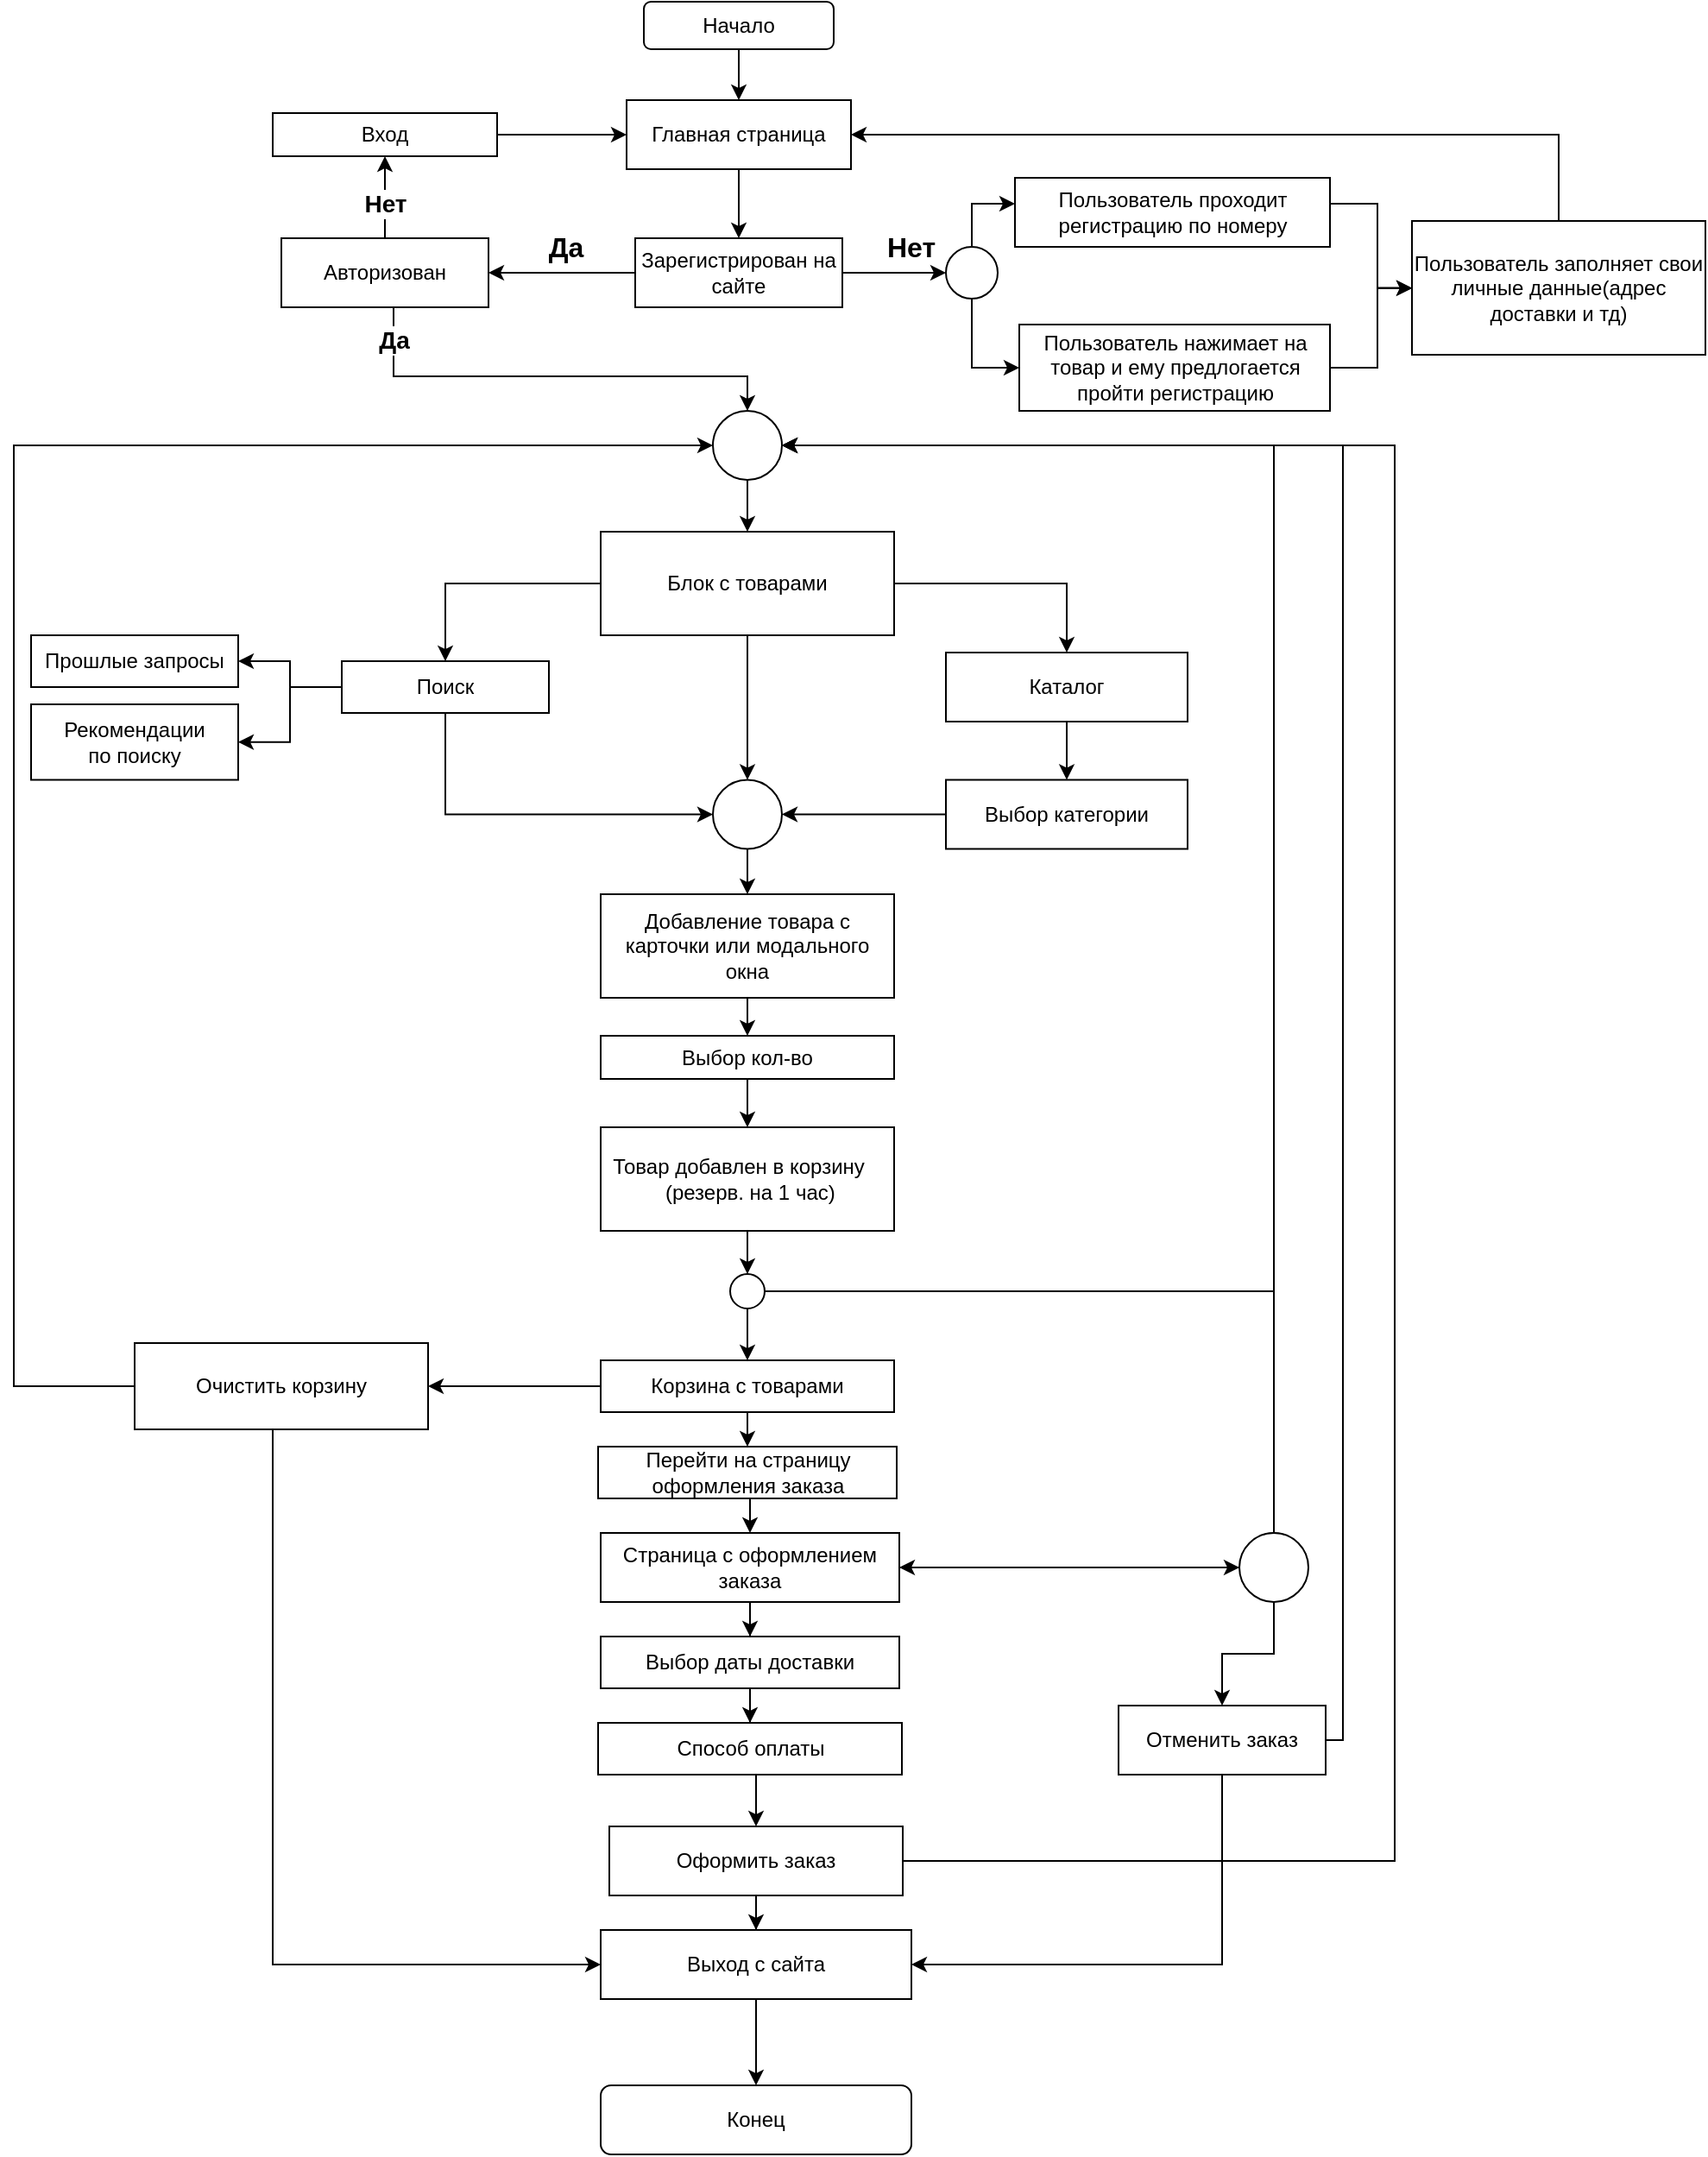 <mxfile version="24.7.13">
  <diagram name="Page-1" id="hRDTYI0J6zpCB6Vyd8kY">
    <mxGraphModel dx="1400" dy="1940" grid="1" gridSize="10" guides="1" tooltips="1" connect="1" arrows="1" fold="1" page="1" pageScale="1" pageWidth="827" pageHeight="1169" math="0" shadow="0">
      <root>
        <mxCell id="0" />
        <mxCell id="1" parent="0" />
        <mxCell id="s7We-BM_-VMpIxA_GMsC-103" value="" style="edgeStyle=orthogonalEdgeStyle;rounded=0;orthogonalLoop=1;jettySize=auto;html=1;" edge="1" parent="1" source="s7We-BM_-VMpIxA_GMsC-2" target="s7We-BM_-VMpIxA_GMsC-90">
          <mxGeometry relative="1" as="geometry" />
        </mxCell>
        <mxCell id="s7We-BM_-VMpIxA_GMsC-2" value="Главная страница" style="rounded=0;whiteSpace=wrap;html=1;" vertex="1" parent="1">
          <mxGeometry x="375" y="30" width="130" height="40" as="geometry" />
        </mxCell>
        <mxCell id="s7We-BM_-VMpIxA_GMsC-131" value="" style="edgeStyle=orthogonalEdgeStyle;rounded=0;orthogonalLoop=1;jettySize=auto;html=1;" edge="1" parent="1" source="s7We-BM_-VMpIxA_GMsC-9" target="s7We-BM_-VMpIxA_GMsC-13">
          <mxGeometry relative="1" as="geometry">
            <Array as="points">
              <mxPoint x="810" y="90" />
              <mxPoint x="810" y="139" />
            </Array>
          </mxGeometry>
        </mxCell>
        <mxCell id="s7We-BM_-VMpIxA_GMsC-9" value="Пользователь проходит регистрацию по номеру" style="rounded=0;whiteSpace=wrap;html=1;" vertex="1" parent="1">
          <mxGeometry x="600" y="75" width="182.5" height="40" as="geometry" />
        </mxCell>
        <mxCell id="s7We-BM_-VMpIxA_GMsC-126" style="edgeStyle=orthogonalEdgeStyle;rounded=0;orthogonalLoop=1;jettySize=auto;html=1;entryX=0;entryY=0.5;entryDx=0;entryDy=0;" edge="1" parent="1" source="s7We-BM_-VMpIxA_GMsC-10" target="s7We-BM_-VMpIxA_GMsC-13">
          <mxGeometry relative="1" as="geometry">
            <Array as="points">
              <mxPoint x="810" y="185" />
              <mxPoint x="810" y="139" />
            </Array>
          </mxGeometry>
        </mxCell>
        <mxCell id="s7We-BM_-VMpIxA_GMsC-10" value="Пользователь нажимает на товар и ему предлогается пройти регистрацию" style="rounded=0;whiteSpace=wrap;html=1;" vertex="1" parent="1">
          <mxGeometry x="602.5" y="160" width="180" height="50" as="geometry" />
        </mxCell>
        <mxCell id="s7We-BM_-VMpIxA_GMsC-143" style="edgeStyle=orthogonalEdgeStyle;rounded=0;orthogonalLoop=1;jettySize=auto;html=1;entryX=1;entryY=0.5;entryDx=0;entryDy=0;" edge="1" parent="1" source="s7We-BM_-VMpIxA_GMsC-13" target="s7We-BM_-VMpIxA_GMsC-2">
          <mxGeometry relative="1" as="geometry">
            <mxPoint x="850" y="-40" as="targetPoint" />
            <Array as="points">
              <mxPoint x="915" y="50" />
            </Array>
          </mxGeometry>
        </mxCell>
        <mxCell id="s7We-BM_-VMpIxA_GMsC-13" value="Пользователь заполняет свои личные данные(адрес доставки и тд)" style="rounded=0;whiteSpace=wrap;html=1;" vertex="1" parent="1">
          <mxGeometry x="830" y="100" width="170" height="77.5" as="geometry" />
        </mxCell>
        <mxCell id="s7We-BM_-VMpIxA_GMsC-31" value="" style="edgeStyle=orthogonalEdgeStyle;rounded=0;orthogonalLoop=1;jettySize=auto;html=1;" edge="1" parent="1" source="s7We-BM_-VMpIxA_GMsC-17" target="s7We-BM_-VMpIxA_GMsC-30">
          <mxGeometry relative="1" as="geometry" />
        </mxCell>
        <mxCell id="s7We-BM_-VMpIxA_GMsC-33" value="" style="edgeStyle=orthogonalEdgeStyle;rounded=0;orthogonalLoop=1;jettySize=auto;html=1;" edge="1" parent="1" source="s7We-BM_-VMpIxA_GMsC-17" target="s7We-BM_-VMpIxA_GMsC-32">
          <mxGeometry relative="1" as="geometry" />
        </mxCell>
        <mxCell id="s7We-BM_-VMpIxA_GMsC-167" style="edgeStyle=orthogonalEdgeStyle;rounded=0;orthogonalLoop=1;jettySize=auto;html=1;entryX=0.5;entryY=0;entryDx=0;entryDy=0;" edge="1" parent="1" source="s7We-BM_-VMpIxA_GMsC-17" target="s7We-BM_-VMpIxA_GMsC-163">
          <mxGeometry relative="1" as="geometry" />
        </mxCell>
        <mxCell id="s7We-BM_-VMpIxA_GMsC-17" value="Блок с товарами" style="rounded=0;whiteSpace=wrap;html=1;" vertex="1" parent="1">
          <mxGeometry x="360" y="280" width="170" height="60" as="geometry" />
        </mxCell>
        <mxCell id="s7We-BM_-VMpIxA_GMsC-198" style="edgeStyle=orthogonalEdgeStyle;rounded=0;orthogonalLoop=1;jettySize=auto;html=1;exitX=0.5;exitY=1;exitDx=0;exitDy=0;entryX=0.5;entryY=0;entryDx=0;entryDy=0;" edge="1" parent="1" source="s7We-BM_-VMpIxA_GMsC-19" target="s7We-BM_-VMpIxA_GMsC-197">
          <mxGeometry relative="1" as="geometry" />
        </mxCell>
        <mxCell id="s7We-BM_-VMpIxA_GMsC-19" value="Товар добавлен в корзину&amp;nbsp; &amp;nbsp; &amp;nbsp;(резерв. на 1 час)" style="whiteSpace=wrap;html=1;rounded=0;" vertex="1" parent="1">
          <mxGeometry x="360" y="625" width="170" height="60" as="geometry" />
        </mxCell>
        <mxCell id="s7We-BM_-VMpIxA_GMsC-29" value="" style="edgeStyle=orthogonalEdgeStyle;rounded=0;orthogonalLoop=1;jettySize=auto;html=1;" edge="1" parent="1" source="s7We-BM_-VMpIxA_GMsC-24" target="s7We-BM_-VMpIxA_GMsC-28">
          <mxGeometry relative="1" as="geometry">
            <Array as="points">
              <mxPoint x="170" y="1110" />
            </Array>
          </mxGeometry>
        </mxCell>
        <mxCell id="s7We-BM_-VMpIxA_GMsC-179" style="edgeStyle=orthogonalEdgeStyle;rounded=0;orthogonalLoop=1;jettySize=auto;html=1;exitX=0;exitY=0.5;exitDx=0;exitDy=0;entryX=0;entryY=0.5;entryDx=0;entryDy=0;" edge="1" parent="1" source="s7We-BM_-VMpIxA_GMsC-24" target="s7We-BM_-VMpIxA_GMsC-112">
          <mxGeometry relative="1" as="geometry">
            <Array as="points">
              <mxPoint x="20" y="775" />
              <mxPoint x="20" y="230" />
            </Array>
          </mxGeometry>
        </mxCell>
        <mxCell id="s7We-BM_-VMpIxA_GMsC-24" value="Очистить корзину" style="whiteSpace=wrap;html=1;rounded=0;" vertex="1" parent="1">
          <mxGeometry x="90" y="750" width="170" height="50" as="geometry" />
        </mxCell>
        <mxCell id="s7We-BM_-VMpIxA_GMsC-210" style="edgeStyle=orthogonalEdgeStyle;rounded=0;orthogonalLoop=1;jettySize=auto;html=1;entryX=1;entryY=0.5;entryDx=0;entryDy=0;exitX=1;exitY=0.5;exitDx=0;exitDy=0;" edge="1" parent="1" source="s7We-BM_-VMpIxA_GMsC-26" target="s7We-BM_-VMpIxA_GMsC-112">
          <mxGeometry relative="1" as="geometry">
            <mxPoint x="600" y="1055" as="sourcePoint" />
            <mxPoint x="615" y="255" as="targetPoint" />
            <Array as="points">
              <mxPoint x="820" y="1050" />
              <mxPoint x="820" y="230" />
            </Array>
          </mxGeometry>
        </mxCell>
        <mxCell id="s7We-BM_-VMpIxA_GMsC-211" style="edgeStyle=orthogonalEdgeStyle;rounded=0;orthogonalLoop=1;jettySize=auto;html=1;entryX=0.5;entryY=0;entryDx=0;entryDy=0;" edge="1" parent="1" source="s7We-BM_-VMpIxA_GMsC-26" target="s7We-BM_-VMpIxA_GMsC-28">
          <mxGeometry relative="1" as="geometry" />
        </mxCell>
        <mxCell id="s7We-BM_-VMpIxA_GMsC-26" value="Оформить заказ" style="whiteSpace=wrap;html=1;rounded=0;" vertex="1" parent="1">
          <mxGeometry x="365" y="1030" width="170" height="40" as="geometry" />
        </mxCell>
        <mxCell id="s7We-BM_-VMpIxA_GMsC-192" style="edgeStyle=orthogonalEdgeStyle;rounded=0;orthogonalLoop=1;jettySize=auto;html=1;exitX=0.5;exitY=1;exitDx=0;exitDy=0;entryX=0.5;entryY=0;entryDx=0;entryDy=0;" edge="1" parent="1" source="s7We-BM_-VMpIxA_GMsC-28" target="s7We-BM_-VMpIxA_GMsC-189">
          <mxGeometry relative="1" as="geometry" />
        </mxCell>
        <mxCell id="s7We-BM_-VMpIxA_GMsC-28" value="Выход с сайта" style="whiteSpace=wrap;html=1;rounded=0;" vertex="1" parent="1">
          <mxGeometry x="360" y="1090" width="180" height="40" as="geometry" />
        </mxCell>
        <mxCell id="s7We-BM_-VMpIxA_GMsC-66" value="" style="edgeStyle=orthogonalEdgeStyle;rounded=0;orthogonalLoop=1;jettySize=auto;html=1;" edge="1" parent="1" source="s7We-BM_-VMpIxA_GMsC-30" target="s7We-BM_-VMpIxA_GMsC-65">
          <mxGeometry relative="1" as="geometry" />
        </mxCell>
        <mxCell id="s7We-BM_-VMpIxA_GMsC-30" value="Каталог" style="whiteSpace=wrap;html=1;rounded=0;" vertex="1" parent="1">
          <mxGeometry x="560" y="350" width="140" height="40" as="geometry" />
        </mxCell>
        <mxCell id="s7We-BM_-VMpIxA_GMsC-161" style="edgeStyle=orthogonalEdgeStyle;rounded=0;orthogonalLoop=1;jettySize=auto;html=1;entryX=1;entryY=0.5;entryDx=0;entryDy=0;" edge="1" parent="1" source="s7We-BM_-VMpIxA_GMsC-32" target="s7We-BM_-VMpIxA_GMsC-48">
          <mxGeometry relative="1" as="geometry" />
        </mxCell>
        <mxCell id="s7We-BM_-VMpIxA_GMsC-162" style="edgeStyle=orthogonalEdgeStyle;rounded=0;orthogonalLoop=1;jettySize=auto;html=1;exitX=0;exitY=0.5;exitDx=0;exitDy=0;entryX=1;entryY=0.5;entryDx=0;entryDy=0;" edge="1" parent="1" source="s7We-BM_-VMpIxA_GMsC-32" target="s7We-BM_-VMpIxA_GMsC-44">
          <mxGeometry relative="1" as="geometry" />
        </mxCell>
        <mxCell id="s7We-BM_-VMpIxA_GMsC-168" style="edgeStyle=orthogonalEdgeStyle;rounded=0;orthogonalLoop=1;jettySize=auto;html=1;entryX=0;entryY=0.5;entryDx=0;entryDy=0;" edge="1" parent="1" source="s7We-BM_-VMpIxA_GMsC-32" target="s7We-BM_-VMpIxA_GMsC-163">
          <mxGeometry relative="1" as="geometry">
            <Array as="points">
              <mxPoint x="270" y="444" />
            </Array>
          </mxGeometry>
        </mxCell>
        <mxCell id="s7We-BM_-VMpIxA_GMsC-32" value="Поиск" style="whiteSpace=wrap;html=1;rounded=0;" vertex="1" parent="1">
          <mxGeometry x="210" y="355" width="120" height="30" as="geometry" />
        </mxCell>
        <mxCell id="s7We-BM_-VMpIxA_GMsC-44" value="Рекомендации&lt;br&gt;по поиску" style="whiteSpace=wrap;html=1;rounded=0;" vertex="1" parent="1">
          <mxGeometry x="30" y="380" width="120" height="43.75" as="geometry" />
        </mxCell>
        <mxCell id="s7We-BM_-VMpIxA_GMsC-48" value="Прошлые запросы" style="whiteSpace=wrap;html=1;rounded=0;" vertex="1" parent="1">
          <mxGeometry x="30" y="340" width="120" height="30" as="geometry" />
        </mxCell>
        <mxCell id="s7We-BM_-VMpIxA_GMsC-70" value="" style="edgeStyle=orthogonalEdgeStyle;rounded=0;orthogonalLoop=1;jettySize=auto;html=1;entryX=0.5;entryY=0;entryDx=0;entryDy=0;" edge="1" parent="1" source="s7We-BM_-VMpIxA_GMsC-62" target="s7We-BM_-VMpIxA_GMsC-71">
          <mxGeometry relative="1" as="geometry">
            <mxPoint x="445" y="580" as="targetPoint" />
          </mxGeometry>
        </mxCell>
        <mxCell id="s7We-BM_-VMpIxA_GMsC-62" value="Добавление товара с карточки или модального окна" style="whiteSpace=wrap;html=1;rounded=0;" vertex="1" parent="1">
          <mxGeometry x="360" y="490" width="170" height="60" as="geometry" />
        </mxCell>
        <mxCell id="s7We-BM_-VMpIxA_GMsC-165" style="edgeStyle=orthogonalEdgeStyle;rounded=0;orthogonalLoop=1;jettySize=auto;html=1;entryX=1;entryY=0.5;entryDx=0;entryDy=0;" edge="1" parent="1" source="s7We-BM_-VMpIxA_GMsC-65" target="s7We-BM_-VMpIxA_GMsC-163">
          <mxGeometry relative="1" as="geometry" />
        </mxCell>
        <mxCell id="s7We-BM_-VMpIxA_GMsC-65" value="Выбор категории" style="whiteSpace=wrap;html=1;rounded=0;" vertex="1" parent="1">
          <mxGeometry x="560" y="423.75" width="140" height="40" as="geometry" />
        </mxCell>
        <mxCell id="s7We-BM_-VMpIxA_GMsC-73" value="" style="edgeStyle=orthogonalEdgeStyle;rounded=0;orthogonalLoop=1;jettySize=auto;html=1;" edge="1" parent="1" source="s7We-BM_-VMpIxA_GMsC-71" target="s7We-BM_-VMpIxA_GMsC-19">
          <mxGeometry relative="1" as="geometry" />
        </mxCell>
        <mxCell id="s7We-BM_-VMpIxA_GMsC-71" value="Выбор кол-во" style="whiteSpace=wrap;html=1;" vertex="1" parent="1">
          <mxGeometry x="360" y="572" width="170" height="25" as="geometry" />
        </mxCell>
        <mxCell id="s7We-BM_-VMpIxA_GMsC-77" value="" style="edgeStyle=orthogonalEdgeStyle;rounded=0;orthogonalLoop=1;jettySize=auto;html=1;" edge="1" parent="1" source="s7We-BM_-VMpIxA_GMsC-74" target="s7We-BM_-VMpIxA_GMsC-76">
          <mxGeometry relative="1" as="geometry" />
        </mxCell>
        <mxCell id="s7We-BM_-VMpIxA_GMsC-176" style="edgeStyle=orthogonalEdgeStyle;rounded=0;orthogonalLoop=1;jettySize=auto;html=1;entryX=0;entryY=0.5;entryDx=0;entryDy=0;" edge="1" parent="1" source="s7We-BM_-VMpIxA_GMsC-74" target="s7We-BM_-VMpIxA_GMsC-182">
          <mxGeometry relative="1" as="geometry">
            <mxPoint x="655" y="790" as="targetPoint" />
          </mxGeometry>
        </mxCell>
        <mxCell id="s7We-BM_-VMpIxA_GMsC-74" value="Страница с оформлением заказа" style="whiteSpace=wrap;html=1;rounded=0;" vertex="1" parent="1">
          <mxGeometry x="360" y="860" width="173" height="40" as="geometry" />
        </mxCell>
        <mxCell id="s7We-BM_-VMpIxA_GMsC-79" value="" style="edgeStyle=orthogonalEdgeStyle;rounded=0;orthogonalLoop=1;jettySize=auto;html=1;" edge="1" parent="1" source="s7We-BM_-VMpIxA_GMsC-76" target="s7We-BM_-VMpIxA_GMsC-78">
          <mxGeometry relative="1" as="geometry" />
        </mxCell>
        <mxCell id="s7We-BM_-VMpIxA_GMsC-76" value="Выбор даты доставки" style="whiteSpace=wrap;html=1;rounded=0;" vertex="1" parent="1">
          <mxGeometry x="360" y="920" width="173" height="30" as="geometry" />
        </mxCell>
        <mxCell id="s7We-BM_-VMpIxA_GMsC-209" style="edgeStyle=orthogonalEdgeStyle;rounded=0;orthogonalLoop=1;jettySize=auto;html=1;exitX=0.5;exitY=1;exitDx=0;exitDy=0;entryX=0.5;entryY=0;entryDx=0;entryDy=0;" edge="1" parent="1" source="s7We-BM_-VMpIxA_GMsC-78" target="s7We-BM_-VMpIxA_GMsC-26">
          <mxGeometry relative="1" as="geometry" />
        </mxCell>
        <mxCell id="s7We-BM_-VMpIxA_GMsC-78" value="Способ оплаты" style="whiteSpace=wrap;html=1;rounded=0;" vertex="1" parent="1">
          <mxGeometry x="358.5" y="970" width="176" height="30" as="geometry" />
        </mxCell>
        <mxCell id="s7We-BM_-VMpIxA_GMsC-106" value="" style="edgeStyle=orthogonalEdgeStyle;rounded=0;orthogonalLoop=1;jettySize=auto;html=1;entryX=0;entryY=0.5;entryDx=0;entryDy=0;" edge="1" parent="1" source="s7We-BM_-VMpIxA_GMsC-90" target="s7We-BM_-VMpIxA_GMsC-113">
          <mxGeometry relative="1" as="geometry">
            <mxPoint x="590" y="130" as="targetPoint" />
          </mxGeometry>
        </mxCell>
        <mxCell id="s7We-BM_-VMpIxA_GMsC-109" value="" style="edgeStyle=orthogonalEdgeStyle;rounded=0;orthogonalLoop=1;jettySize=auto;html=1;" edge="1" parent="1" source="s7We-BM_-VMpIxA_GMsC-90" target="s7We-BM_-VMpIxA_GMsC-108">
          <mxGeometry relative="1" as="geometry" />
        </mxCell>
        <mxCell id="s7We-BM_-VMpIxA_GMsC-90" value="Зарегистрирован на сайте" style="rounded=0;whiteSpace=wrap;html=1;" vertex="1" parent="1">
          <mxGeometry x="380" y="110" width="120" height="40" as="geometry" />
        </mxCell>
        <mxCell id="s7We-BM_-VMpIxA_GMsC-138" style="edgeStyle=orthogonalEdgeStyle;rounded=0;orthogonalLoop=1;jettySize=auto;html=1;entryX=0;entryY=0.5;entryDx=0;entryDy=0;" edge="1" parent="1" source="s7We-BM_-VMpIxA_GMsC-98" target="s7We-BM_-VMpIxA_GMsC-2">
          <mxGeometry relative="1" as="geometry">
            <mxPoint x="350" y="50" as="targetPoint" />
          </mxGeometry>
        </mxCell>
        <mxCell id="s7We-BM_-VMpIxA_GMsC-98" value="Вход" style="rounded=0;whiteSpace=wrap;html=1;" vertex="1" parent="1">
          <mxGeometry x="170" y="37.5" width="130" height="25" as="geometry" />
        </mxCell>
        <mxCell id="s7We-BM_-VMpIxA_GMsC-99" style="edgeStyle=orthogonalEdgeStyle;rounded=0;orthogonalLoop=1;jettySize=auto;html=1;exitX=0.5;exitY=1;exitDx=0;exitDy=0;" edge="1" parent="1" source="s7We-BM_-VMpIxA_GMsC-98" target="s7We-BM_-VMpIxA_GMsC-98">
          <mxGeometry relative="1" as="geometry" />
        </mxCell>
        <mxCell id="s7We-BM_-VMpIxA_GMsC-107" value="&lt;font size=&quot;3&quot;&gt;&lt;b&gt;Нет&lt;/b&gt;&lt;/font&gt;" style="text;html=1;align=center;verticalAlign=middle;whiteSpace=wrap;rounded=0;" vertex="1" parent="1">
          <mxGeometry x="500" y="100" width="80" height="30" as="geometry" />
        </mxCell>
        <mxCell id="s7We-BM_-VMpIxA_GMsC-145" value="" style="edgeStyle=orthogonalEdgeStyle;rounded=0;orthogonalLoop=1;jettySize=auto;html=1;" edge="1" parent="1" source="s7We-BM_-VMpIxA_GMsC-108" target="s7We-BM_-VMpIxA_GMsC-98">
          <mxGeometry relative="1" as="geometry" />
        </mxCell>
        <mxCell id="s7We-BM_-VMpIxA_GMsC-147" value="&lt;b&gt;&lt;font style=&quot;font-size: 14px;&quot;&gt;Нет&lt;/font&gt;&lt;/b&gt;" style="edgeLabel;html=1;align=center;verticalAlign=middle;resizable=0;points=[];fillColor=#FF2B1C;" vertex="1" connectable="0" parent="s7We-BM_-VMpIxA_GMsC-145">
          <mxGeometry x="0.402" y="-2" relative="1" as="geometry">
            <mxPoint x="-2" y="13" as="offset" />
          </mxGeometry>
        </mxCell>
        <mxCell id="s7We-BM_-VMpIxA_GMsC-148" style="edgeStyle=orthogonalEdgeStyle;rounded=0;orthogonalLoop=1;jettySize=auto;html=1;entryX=0.5;entryY=0;entryDx=0;entryDy=0;exitX=0.5;exitY=1;exitDx=0;exitDy=0;" edge="1" parent="1" source="s7We-BM_-VMpIxA_GMsC-108" target="s7We-BM_-VMpIxA_GMsC-112">
          <mxGeometry relative="1" as="geometry">
            <mxPoint x="439.97" y="230" as="targetPoint" />
            <mxPoint x="239.969" y="160" as="sourcePoint" />
            <Array as="points">
              <mxPoint x="240" y="150" />
              <mxPoint x="240" y="190" />
            </Array>
          </mxGeometry>
        </mxCell>
        <mxCell id="s7We-BM_-VMpIxA_GMsC-152" value="&lt;font style=&quot;font-size: 14px;&quot;&gt;&lt;b&gt;Да&lt;/b&gt;&lt;/font&gt;" style="edgeLabel;html=1;align=center;verticalAlign=middle;resizable=0;points=[];" vertex="1" connectable="0" parent="s7We-BM_-VMpIxA_GMsC-148">
          <mxGeometry x="-0.769" y="3" relative="1" as="geometry">
            <mxPoint x="-3" y="-7" as="offset" />
          </mxGeometry>
        </mxCell>
        <mxCell id="s7We-BM_-VMpIxA_GMsC-108" value="Авторизован" style="whiteSpace=wrap;html=1;rounded=0;" vertex="1" parent="1">
          <mxGeometry x="175" y="110" width="120" height="40" as="geometry" />
        </mxCell>
        <mxCell id="s7We-BM_-VMpIxA_GMsC-110" value="&lt;font size=&quot;3&quot;&gt;&lt;b&gt;Да&lt;/b&gt;&lt;/font&gt;" style="text;html=1;align=center;verticalAlign=middle;whiteSpace=wrap;rounded=0;" vertex="1" parent="1">
          <mxGeometry x="310" y="100" width="60" height="30" as="geometry" />
        </mxCell>
        <mxCell id="s7We-BM_-VMpIxA_GMsC-158" style="edgeStyle=orthogonalEdgeStyle;rounded=0;orthogonalLoop=1;jettySize=auto;html=1;entryX=0.5;entryY=0;entryDx=0;entryDy=0;" edge="1" parent="1" source="s7We-BM_-VMpIxA_GMsC-112" target="s7We-BM_-VMpIxA_GMsC-17">
          <mxGeometry relative="1" as="geometry" />
        </mxCell>
        <mxCell id="s7We-BM_-VMpIxA_GMsC-112" value="" style="ellipse;whiteSpace=wrap;html=1;aspect=fixed;" vertex="1" parent="1">
          <mxGeometry x="425" y="210" width="40" height="40" as="geometry" />
        </mxCell>
        <mxCell id="s7We-BM_-VMpIxA_GMsC-117" value="" style="edgeStyle=orthogonalEdgeStyle;rounded=0;orthogonalLoop=1;jettySize=auto;html=1;" edge="1" parent="1" source="s7We-BM_-VMpIxA_GMsC-113" target="s7We-BM_-VMpIxA_GMsC-9">
          <mxGeometry relative="1" as="geometry">
            <Array as="points">
              <mxPoint x="575" y="90" />
            </Array>
          </mxGeometry>
        </mxCell>
        <mxCell id="s7We-BM_-VMpIxA_GMsC-132" style="edgeStyle=orthogonalEdgeStyle;rounded=0;orthogonalLoop=1;jettySize=auto;html=1;entryX=0;entryY=0.5;entryDx=0;entryDy=0;" edge="1" parent="1" source="s7We-BM_-VMpIxA_GMsC-113" target="s7We-BM_-VMpIxA_GMsC-10">
          <mxGeometry relative="1" as="geometry">
            <Array as="points">
              <mxPoint x="575" y="185" />
            </Array>
          </mxGeometry>
        </mxCell>
        <mxCell id="s7We-BM_-VMpIxA_GMsC-113" value="" style="ellipse;whiteSpace=wrap;html=1;aspect=fixed;" vertex="1" parent="1">
          <mxGeometry x="560" y="115" width="30" height="30" as="geometry" />
        </mxCell>
        <mxCell id="s7We-BM_-VMpIxA_GMsC-141" style="edgeStyle=orthogonalEdgeStyle;rounded=0;orthogonalLoop=1;jettySize=auto;html=1;entryX=0.5;entryY=0;entryDx=0;entryDy=0;" edge="1" parent="1" source="s7We-BM_-VMpIxA_GMsC-139" target="s7We-BM_-VMpIxA_GMsC-2">
          <mxGeometry relative="1" as="geometry" />
        </mxCell>
        <mxCell id="s7We-BM_-VMpIxA_GMsC-139" value="Начало" style="rounded=1;whiteSpace=wrap;html=1;" vertex="1" parent="1">
          <mxGeometry x="385" y="-27" width="110" height="27.5" as="geometry" />
        </mxCell>
        <mxCell id="s7We-BM_-VMpIxA_GMsC-169" style="edgeStyle=orthogonalEdgeStyle;rounded=0;orthogonalLoop=1;jettySize=auto;html=1;" edge="1" parent="1" source="s7We-BM_-VMpIxA_GMsC-163" target="s7We-BM_-VMpIxA_GMsC-62">
          <mxGeometry relative="1" as="geometry" />
        </mxCell>
        <mxCell id="s7We-BM_-VMpIxA_GMsC-163" value="" style="ellipse;whiteSpace=wrap;html=1;aspect=fixed;" vertex="1" parent="1">
          <mxGeometry x="425" y="423.75" width="40" height="40" as="geometry" />
        </mxCell>
        <mxCell id="s7We-BM_-VMpIxA_GMsC-177" style="edgeStyle=orthogonalEdgeStyle;rounded=0;orthogonalLoop=1;jettySize=auto;html=1;entryX=1;entryY=0.5;entryDx=0;entryDy=0;exitX=0.5;exitY=0;exitDx=0;exitDy=0;" edge="1" parent="1" source="s7We-BM_-VMpIxA_GMsC-182" target="s7We-BM_-VMpIxA_GMsC-112">
          <mxGeometry relative="1" as="geometry">
            <mxPoint x="720" y="700" as="sourcePoint" />
            <Array as="points">
              <mxPoint x="750" y="230" />
            </Array>
          </mxGeometry>
        </mxCell>
        <mxCell id="s7We-BM_-VMpIxA_GMsC-185" value="" style="edgeStyle=orthogonalEdgeStyle;rounded=0;orthogonalLoop=1;jettySize=auto;html=1;" edge="1" parent="1" source="s7We-BM_-VMpIxA_GMsC-182" target="s7We-BM_-VMpIxA_GMsC-184">
          <mxGeometry relative="1" as="geometry" />
        </mxCell>
        <mxCell id="s7We-BM_-VMpIxA_GMsC-201" style="edgeStyle=orthogonalEdgeStyle;rounded=0;orthogonalLoop=1;jettySize=auto;html=1;entryX=1;entryY=0.5;entryDx=0;entryDy=0;" edge="1" parent="1" source="s7We-BM_-VMpIxA_GMsC-182" target="s7We-BM_-VMpIxA_GMsC-74">
          <mxGeometry relative="1" as="geometry" />
        </mxCell>
        <mxCell id="s7We-BM_-VMpIxA_GMsC-182" value="" style="ellipse;whiteSpace=wrap;html=1;aspect=fixed;" vertex="1" parent="1">
          <mxGeometry x="730" y="860" width="40" height="40" as="geometry" />
        </mxCell>
        <mxCell id="s7We-BM_-VMpIxA_GMsC-188" style="edgeStyle=orthogonalEdgeStyle;rounded=0;orthogonalLoop=1;jettySize=auto;html=1;entryX=1;entryY=0.5;entryDx=0;entryDy=0;" edge="1" parent="1" source="s7We-BM_-VMpIxA_GMsC-184" target="s7We-BM_-VMpIxA_GMsC-28">
          <mxGeometry relative="1" as="geometry">
            <Array as="points">
              <mxPoint x="720" y="1110" />
            </Array>
          </mxGeometry>
        </mxCell>
        <mxCell id="s7We-BM_-VMpIxA_GMsC-195" style="edgeStyle=orthogonalEdgeStyle;rounded=0;orthogonalLoop=1;jettySize=auto;html=1;entryX=1;entryY=0.5;entryDx=0;entryDy=0;exitX=1;exitY=0.5;exitDx=0;exitDy=0;" edge="1" parent="1" source="s7We-BM_-VMpIxA_GMsC-184" target="s7We-BM_-VMpIxA_GMsC-112">
          <mxGeometry relative="1" as="geometry">
            <mxPoint x="800" y="230" as="targetPoint" />
            <mxPoint x="995" y="870.059" as="sourcePoint" />
            <Array as="points">
              <mxPoint x="790" y="980" />
              <mxPoint x="790" y="230" />
            </Array>
          </mxGeometry>
        </mxCell>
        <mxCell id="s7We-BM_-VMpIxA_GMsC-184" value="Отменить заказ" style="rounded=0;whiteSpace=wrap;html=1;" vertex="1" parent="1">
          <mxGeometry x="660" y="960" width="120" height="40" as="geometry" />
        </mxCell>
        <mxCell id="s7We-BM_-VMpIxA_GMsC-189" value="Конец" style="rounded=1;whiteSpace=wrap;html=1;" vertex="1" parent="1">
          <mxGeometry x="360" y="1180" width="180" height="40" as="geometry" />
        </mxCell>
        <mxCell id="s7We-BM_-VMpIxA_GMsC-204" style="edgeStyle=orthogonalEdgeStyle;rounded=0;orthogonalLoop=1;jettySize=auto;html=1;entryX=1;entryY=0.5;entryDx=0;entryDy=0;exitX=1;exitY=0.5;exitDx=0;exitDy=0;" edge="1" parent="1" source="s7We-BM_-VMpIxA_GMsC-197" target="s7We-BM_-VMpIxA_GMsC-112">
          <mxGeometry relative="1" as="geometry">
            <mxPoint x="837" y="239.5" as="targetPoint" />
            <mxPoint x="827" y="730" as="sourcePoint" />
            <Array as="points">
              <mxPoint x="750" y="720" />
              <mxPoint x="750" y="230" />
            </Array>
          </mxGeometry>
        </mxCell>
        <mxCell id="s7We-BM_-VMpIxA_GMsC-205" style="edgeStyle=orthogonalEdgeStyle;rounded=0;orthogonalLoop=1;jettySize=auto;html=1;entryX=0.5;entryY=0;entryDx=0;entryDy=0;" edge="1" parent="1" source="s7We-BM_-VMpIxA_GMsC-197" target="s7We-BM_-VMpIxA_GMsC-199">
          <mxGeometry relative="1" as="geometry" />
        </mxCell>
        <mxCell id="s7We-BM_-VMpIxA_GMsC-197" value="" style="ellipse;whiteSpace=wrap;html=1;aspect=fixed;" vertex="1" parent="1">
          <mxGeometry x="435" y="710" width="20" height="20" as="geometry" />
        </mxCell>
        <mxCell id="s7We-BM_-VMpIxA_GMsC-206" style="edgeStyle=orthogonalEdgeStyle;rounded=0;orthogonalLoop=1;jettySize=auto;html=1;entryX=1;entryY=0.5;entryDx=0;entryDy=0;" edge="1" parent="1" source="s7We-BM_-VMpIxA_GMsC-199" target="s7We-BM_-VMpIxA_GMsC-24">
          <mxGeometry relative="1" as="geometry" />
        </mxCell>
        <mxCell id="s7We-BM_-VMpIxA_GMsC-207" style="edgeStyle=orthogonalEdgeStyle;rounded=0;orthogonalLoop=1;jettySize=auto;html=1;exitX=0.5;exitY=1;exitDx=0;exitDy=0;entryX=0.5;entryY=0;entryDx=0;entryDy=0;" edge="1" parent="1" source="s7We-BM_-VMpIxA_GMsC-199" target="s7We-BM_-VMpIxA_GMsC-203">
          <mxGeometry relative="1" as="geometry" />
        </mxCell>
        <mxCell id="s7We-BM_-VMpIxA_GMsC-199" value="Корзина с товарами" style="rounded=0;whiteSpace=wrap;html=1;" vertex="1" parent="1">
          <mxGeometry x="360" y="760" width="170" height="30" as="geometry" />
        </mxCell>
        <mxCell id="s7We-BM_-VMpIxA_GMsC-202" style="edgeStyle=orthogonalEdgeStyle;rounded=0;orthogonalLoop=1;jettySize=auto;html=1;exitX=0.5;exitY=1;exitDx=0;exitDy=0;" edge="1" parent="1" source="s7We-BM_-VMpIxA_GMsC-78" target="s7We-BM_-VMpIxA_GMsC-78">
          <mxGeometry relative="1" as="geometry" />
        </mxCell>
        <mxCell id="s7We-BM_-VMpIxA_GMsC-208" style="edgeStyle=orthogonalEdgeStyle;rounded=0;orthogonalLoop=1;jettySize=auto;html=1;exitX=0.5;exitY=1;exitDx=0;exitDy=0;entryX=0.5;entryY=0;entryDx=0;entryDy=0;" edge="1" parent="1" source="s7We-BM_-VMpIxA_GMsC-203" target="s7We-BM_-VMpIxA_GMsC-74">
          <mxGeometry relative="1" as="geometry" />
        </mxCell>
        <mxCell id="s7We-BM_-VMpIxA_GMsC-203" value="Перейти на страницу оформления заказа" style="rounded=0;whiteSpace=wrap;html=1;" vertex="1" parent="1">
          <mxGeometry x="358.5" y="810" width="173" height="30" as="geometry" />
        </mxCell>
      </root>
    </mxGraphModel>
  </diagram>
</mxfile>
